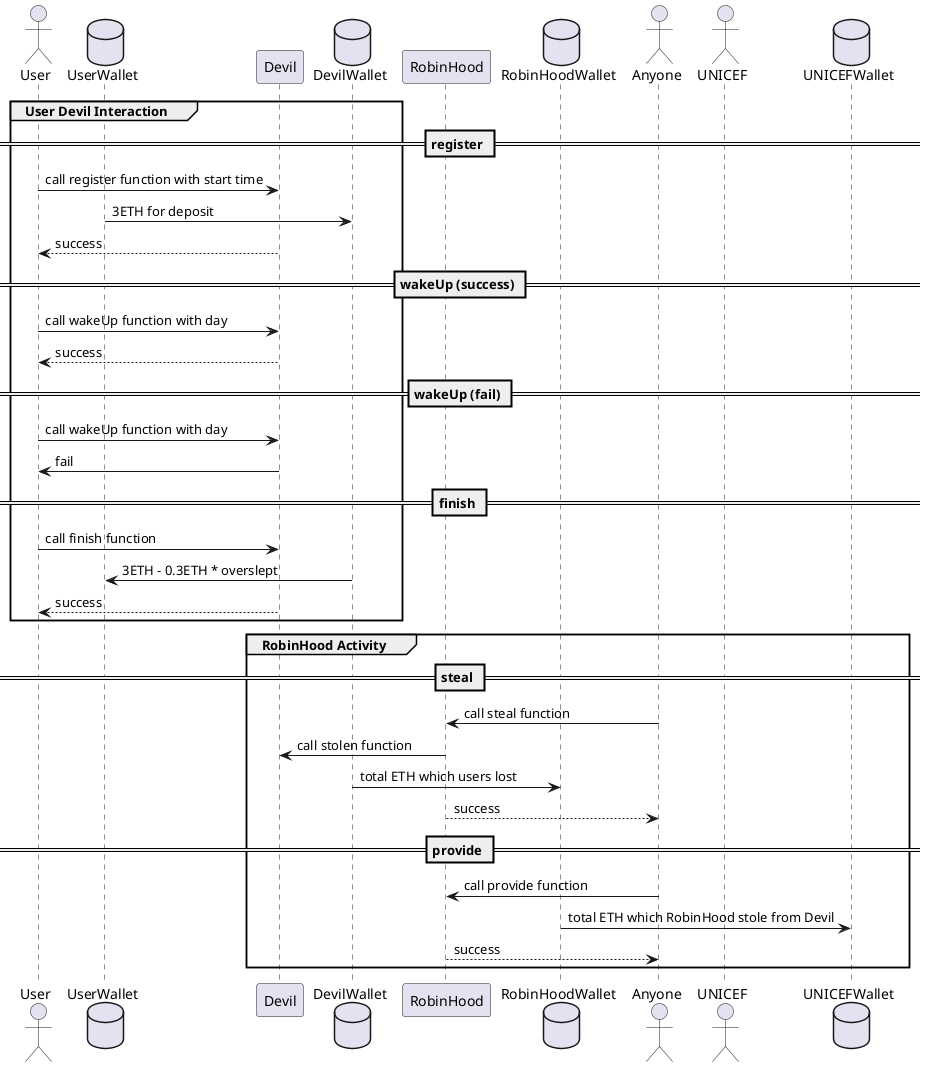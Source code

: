 @startuml SEQUENCE_SIMPLE_JP

actor User
database UserWallet
participant Devil
database DevilWallet
participant RobinHood
database RobinHoodWallet
actor Anyone
actor UNICEF
database UNICEFWallet

group User Devil Interaction
	
== register ==
User -> Devil: call register function with start time
UserWallet -> DevilWallet: 3ETH for deposit
User <-- Devil: success

== wakeUp (success) ==
User -> Devil: call wakeUp function with day
User <-- Devil: success

== wakeUp (fail) ==
User -> Devil: call wakeUp function with day
User <- Devil: fail

== finish ==
User -> Devil: call finish function
UserWallet <- DevilWallet: 3ETH - 0.3ETH * overslept
User <-- Devil: success

end

group RobinHood Activity

== steal ==
RobinHood <- Anyone: call steal function
Devil <- RobinHood: call stolen function
DevilWallet -> RobinHoodWallet: total ETH which users lost
RobinHood --> Anyone: success

== provide ==
RobinHood <- Anyone: call provide function
RobinHoodWallet -> UNICEFWallet: total ETH which RobinHood stole from Devil
RobinHood --> Anyone: success

end

@enduml
